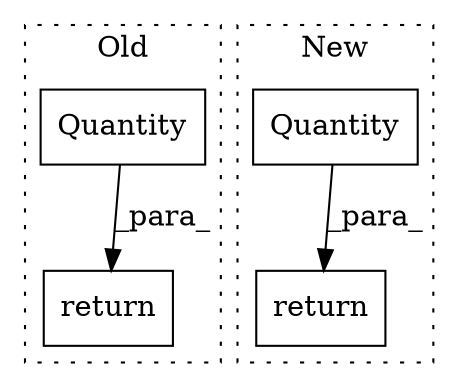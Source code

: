 digraph G {
subgraph cluster0 {
1 [label="Quantity" a="32" s="18048,18062" l="9,1" shape="box"];
4 [label="return" a="41" s="18230" l="7" shape="box"];
label = "Old";
style="dotted";
}
subgraph cluster1 {
2 [label="Quantity" a="32" s="18263,18288" l="9,1" shape="box"];
3 [label="return" a="41" s="18256" l="7" shape="box"];
label = "New";
style="dotted";
}
1 -> 4 [label="_para_"];
2 -> 3 [label="_para_"];
}